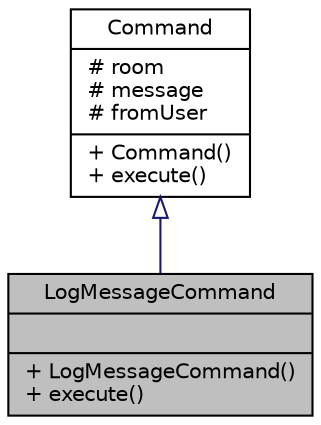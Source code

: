 digraph "LogMessageCommand"
{
 // LATEX_PDF_SIZE
  edge [fontname="Helvetica",fontsize="10",labelfontname="Helvetica",labelfontsize="10"];
  node [fontname="Helvetica",fontsize="10",shape=record];
  Node1 [label="{LogMessageCommand\n||+ LogMessageCommand()\l+ execute()\l}",height=0.2,width=0.4,color="black", fillcolor="grey75", style="filled", fontcolor="black",tooltip="Concrete command for logging messages to chat history."];
  Node2 -> Node1 [dir="back",color="midnightblue",fontsize="10",style="solid",arrowtail="onormal",fontname="Helvetica"];
  Node2 [label="{Command\n|# room\l# message\l# fromUser\l|+ Command()\l+ execute()\l}",height=0.2,width=0.4,color="black", fillcolor="white", style="filled",URL="$classCommand.html",tooltip="Abstract base class for implementing the Command pattern."];
}
